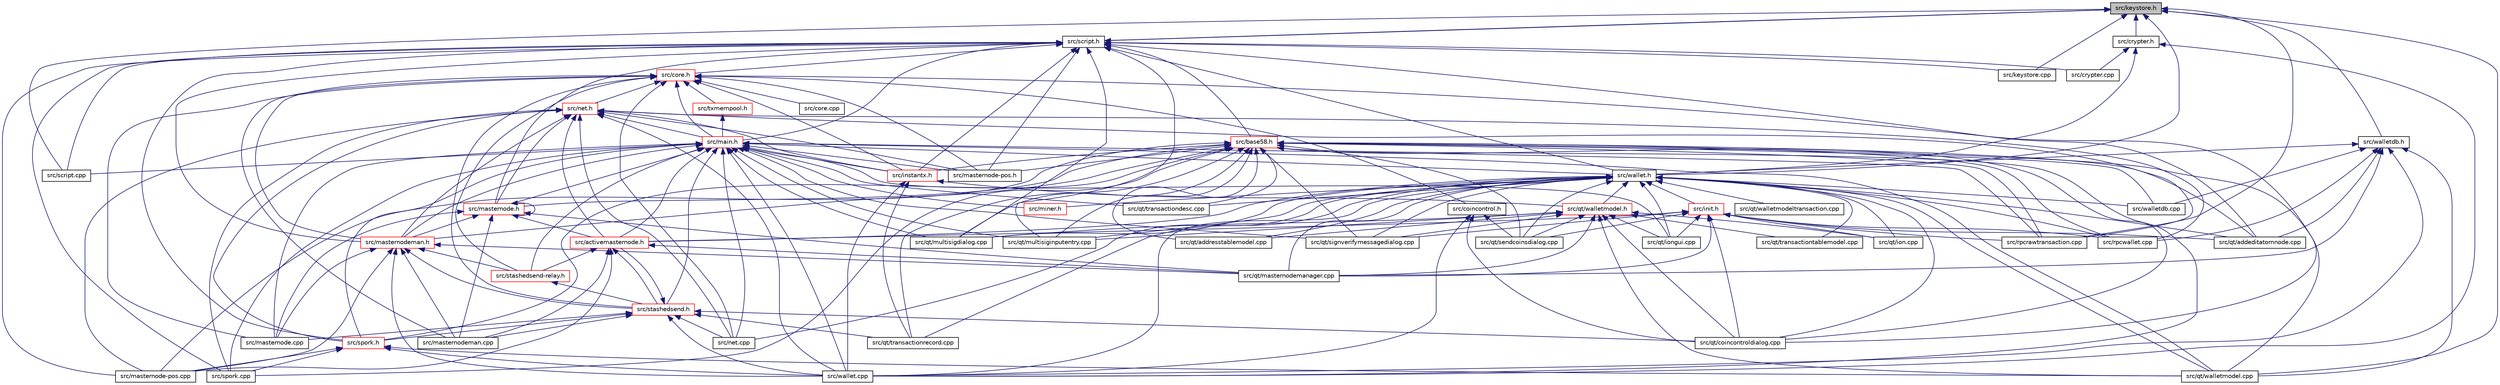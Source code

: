 digraph "src/keystore.h"
{
  edge [fontname="Helvetica",fontsize="10",labelfontname="Helvetica",labelfontsize="10"];
  node [fontname="Helvetica",fontsize="10",shape=record];
  Node64 [label="src/keystore.h",height=0.2,width=0.4,color="black", fillcolor="grey75", style="filled", fontcolor="black"];
  Node64 -> Node65 [dir="back",color="midnightblue",fontsize="10",style="solid",fontname="Helvetica"];
  Node65 [label="src/script.h",height=0.2,width=0.4,color="black", fillcolor="white", style="filled",URL="$script_8h.html"];
  Node65 -> Node66 [dir="back",color="midnightblue",fontsize="10",style="solid",fontname="Helvetica"];
  Node66 [label="src/core.h",height=0.2,width=0.4,color="red", fillcolor="white", style="filled",URL="$core_8h.html"];
  Node66 -> Node67 [dir="back",color="midnightblue",fontsize="10",style="solid",fontname="Helvetica"];
  Node67 [label="src/net.h",height=0.2,width=0.4,color="red", fillcolor="white", style="filled",URL="$net_8h.html"];
  Node67 -> Node68 [dir="back",color="midnightblue",fontsize="10",style="solid",fontname="Helvetica"];
  Node68 [label="src/activemasternode.h",height=0.2,width=0.4,color="red", fillcolor="white", style="filled",URL="$activemasternode_8h.html"];
  Node68 -> Node70 [dir="back",color="midnightblue",fontsize="10",style="solid",fontname="Helvetica"];
  Node70 [label="src/stashedsend.h",height=0.2,width=0.4,color="red", fillcolor="white", style="filled",URL="$stashedsend_8h.html"];
  Node70 -> Node68 [dir="back",color="midnightblue",fontsize="10",style="solid",fontname="Helvetica"];
  Node70 -> Node71 [dir="back",color="midnightblue",fontsize="10",style="solid",fontname="Helvetica"];
  Node71 [label="src/spork.h",height=0.2,width=0.4,color="red", fillcolor="white", style="filled",URL="$spork_8h.html"];
  Node71 -> Node76 [dir="back",color="midnightblue",fontsize="10",style="solid",fontname="Helvetica"];
  Node76 [label="src/masternode-pos.cpp",height=0.2,width=0.4,color="black", fillcolor="white", style="filled",URL="$masternode-pos_8cpp.html"];
  Node71 -> Node77 [dir="back",color="midnightblue",fontsize="10",style="solid",fontname="Helvetica"];
  Node77 [label="src/qt/walletmodel.cpp",height=0.2,width=0.4,color="black", fillcolor="white", style="filled",URL="$walletmodel_8cpp.html"];
  Node71 -> Node79 [dir="back",color="midnightblue",fontsize="10",style="solid",fontname="Helvetica"];
  Node79 [label="src/spork.cpp",height=0.2,width=0.4,color="black", fillcolor="white", style="filled",URL="$spork_8cpp.html"];
  Node71 -> Node80 [dir="back",color="midnightblue",fontsize="10",style="solid",fontname="Helvetica"];
  Node80 [label="src/wallet.cpp",height=0.2,width=0.4,color="black", fillcolor="white", style="filled",URL="$wallet_8cpp.html"];
  Node70 -> Node81 [dir="back",color="midnightblue",fontsize="10",style="solid",fontname="Helvetica"];
  Node81 [label="src/masternode.cpp",height=0.2,width=0.4,color="black", fillcolor="white", style="filled",URL="$masternode_8cpp.html"];
  Node70 -> Node82 [dir="back",color="midnightblue",fontsize="10",style="solid",fontname="Helvetica"];
  Node82 [label="src/masternodeman.cpp",height=0.2,width=0.4,color="black", fillcolor="white", style="filled",URL="$masternodeman_8cpp.html"];
  Node70 -> Node83 [dir="back",color="midnightblue",fontsize="10",style="solid",fontname="Helvetica"];
  Node83 [label="src/net.cpp",height=0.2,width=0.4,color="black", fillcolor="white", style="filled",URL="$net_8cpp.html"];
  Node70 -> Node84 [dir="back",color="midnightblue",fontsize="10",style="solid",fontname="Helvetica"];
  Node84 [label="src/qt/coincontroldialog.cpp",height=0.2,width=0.4,color="black", fillcolor="white", style="filled",URL="$coincontroldialog_8cpp.html"];
  Node70 -> Node86 [dir="back",color="midnightblue",fontsize="10",style="solid",fontname="Helvetica"];
  Node86 [label="src/qt/transactionrecord.cpp",height=0.2,width=0.4,color="black", fillcolor="white", style="filled",URL="$transactionrecord_8cpp.html"];
  Node70 -> Node80 [dir="back",color="midnightblue",fontsize="10",style="solid",fontname="Helvetica"];
  Node68 -> Node88 [dir="back",color="midnightblue",fontsize="10",style="solid",fontname="Helvetica"];
  Node88 [label="src/stashedsend-relay.h",height=0.2,width=0.4,color="red", fillcolor="white", style="filled",URL="$stashedsend-relay_8h.html"];
  Node88 -> Node70 [dir="back",color="midnightblue",fontsize="10",style="solid",fontname="Helvetica"];
  Node68 -> Node76 [dir="back",color="midnightblue",fontsize="10",style="solid",fontname="Helvetica"];
  Node68 -> Node82 [dir="back",color="midnightblue",fontsize="10",style="solid",fontname="Helvetica"];
  Node68 -> Node90 [dir="back",color="midnightblue",fontsize="10",style="solid",fontname="Helvetica"];
  Node90 [label="src/qt/masternodemanager.cpp",height=0.2,width=0.4,color="black", fillcolor="white", style="filled",URL="$masternodemanager_8cpp.html"];
  Node67 -> Node92 [dir="back",color="midnightblue",fontsize="10",style="solid",fontname="Helvetica"];
  Node92 [label="src/masternode.h",height=0.2,width=0.4,color="red", fillcolor="white", style="filled",URL="$masternode_8h.html"];
  Node92 -> Node68 [dir="back",color="midnightblue",fontsize="10",style="solid",fontname="Helvetica"];
  Node92 -> Node92 [dir="back",color="midnightblue",fontsize="10",style="solid",fontname="Helvetica"];
  Node92 -> Node93 [dir="back",color="midnightblue",fontsize="10",style="solid",fontname="Helvetica"];
  Node93 [label="src/masternodeman.h",height=0.2,width=0.4,color="red", fillcolor="white", style="filled",URL="$masternodeman_8h.html"];
  Node93 -> Node70 [dir="back",color="midnightblue",fontsize="10",style="solid",fontname="Helvetica"];
  Node93 -> Node88 [dir="back",color="midnightblue",fontsize="10",style="solid",fontname="Helvetica"];
  Node93 -> Node76 [dir="back",color="midnightblue",fontsize="10",style="solid",fontname="Helvetica"];
  Node93 -> Node81 [dir="back",color="midnightblue",fontsize="10",style="solid",fontname="Helvetica"];
  Node93 -> Node82 [dir="back",color="midnightblue",fontsize="10",style="solid",fontname="Helvetica"];
  Node93 -> Node90 [dir="back",color="midnightblue",fontsize="10",style="solid",fontname="Helvetica"];
  Node93 -> Node80 [dir="back",color="midnightblue",fontsize="10",style="solid",fontname="Helvetica"];
  Node92 -> Node81 [dir="back",color="midnightblue",fontsize="10",style="solid",fontname="Helvetica"];
  Node92 -> Node82 [dir="back",color="midnightblue",fontsize="10",style="solid",fontname="Helvetica"];
  Node92 -> Node90 [dir="back",color="midnightblue",fontsize="10",style="solid",fontname="Helvetica"];
  Node67 -> Node97 [dir="back",color="midnightblue",fontsize="10",style="solid",fontname="Helvetica"];
  Node97 [label="src/main.h",height=0.2,width=0.4,color="red", fillcolor="white", style="filled",URL="$main_8h.html"];
  Node97 -> Node92 [dir="back",color="midnightblue",fontsize="10",style="solid",fontname="Helvetica"];
  Node97 -> Node68 [dir="back",color="midnightblue",fontsize="10",style="solid",fontname="Helvetica"];
  Node97 -> Node98 [dir="back",color="midnightblue",fontsize="10",style="solid",fontname="Helvetica"];
  Node98 [label="src/wallet.h",height=0.2,width=0.4,color="black", fillcolor="white", style="filled",URL="$wallet_8h.html"];
  Node98 -> Node99 [dir="back",color="midnightblue",fontsize="10",style="solid",fontname="Helvetica"];
  Node99 [label="src/init.h",height=0.2,width=0.4,color="red", fillcolor="white", style="filled",URL="$init_8h.html"];
  Node99 -> Node68 [dir="back",color="midnightblue",fontsize="10",style="solid",fontname="Helvetica"];
  Node99 -> Node102 [dir="back",color="midnightblue",fontsize="10",style="solid",fontname="Helvetica"];
  Node102 [label="src/qt/addeditatomnode.cpp",height=0.2,width=0.4,color="black", fillcolor="white", style="filled",URL="$addeditatomnode_8cpp.html"];
  Node99 -> Node84 [dir="back",color="midnightblue",fontsize="10",style="solid",fontname="Helvetica"];
  Node99 -> Node104 [dir="back",color="midnightblue",fontsize="10",style="solid",fontname="Helvetica"];
  Node104 [label="src/qt/ion.cpp",height=0.2,width=0.4,color="black", fillcolor="white", style="filled",URL="$ion_8cpp.html"];
  Node99 -> Node105 [dir="back",color="midnightblue",fontsize="10",style="solid",fontname="Helvetica"];
  Node105 [label="src/qt/iongui.cpp",height=0.2,width=0.4,color="black", fillcolor="white", style="filled",URL="$iongui_8cpp.html"];
  Node99 -> Node90 [dir="back",color="midnightblue",fontsize="10",style="solid",fontname="Helvetica"];
  Node99 -> Node107 [dir="back",color="midnightblue",fontsize="10",style="solid",fontname="Helvetica"];
  Node107 [label="src/qt/sendcoinsdialog.cpp",height=0.2,width=0.4,color="black", fillcolor="white", style="filled",URL="$sendcoinsdialog_8cpp.html"];
  Node99 -> Node108 [dir="back",color="midnightblue",fontsize="10",style="solid",fontname="Helvetica"];
  Node108 [label="src/qt/signverifymessagedialog.cpp",height=0.2,width=0.4,color="black", fillcolor="white", style="filled",URL="$signverifymessagedialog_8cpp.html"];
  Node99 -> Node112 [dir="back",color="midnightblue",fontsize="10",style="solid",fontname="Helvetica"];
  Node112 [label="src/rpcrawtransaction.cpp",height=0.2,width=0.4,color="black", fillcolor="white", style="filled",URL="$rpcrawtransaction_8cpp.html"];
  Node99 -> Node114 [dir="back",color="midnightblue",fontsize="10",style="solid",fontname="Helvetica"];
  Node114 [label="src/rpcwallet.cpp",height=0.2,width=0.4,color="black", fillcolor="white", style="filled",URL="$rpcwallet_8cpp.html"];
  Node98 -> Node68 [dir="back",color="midnightblue",fontsize="10",style="solid",fontname="Helvetica"];
  Node98 -> Node116 [dir="back",color="midnightblue",fontsize="10",style="solid",fontname="Helvetica"];
  Node116 [label="src/miner.h",height=0.2,width=0.4,color="red", fillcolor="white", style="filled",URL="$miner_8h.html"];
  Node98 -> Node83 [dir="back",color="midnightblue",fontsize="10",style="solid",fontname="Helvetica"];
  Node98 -> Node102 [dir="back",color="midnightblue",fontsize="10",style="solid",fontname="Helvetica"];
  Node98 -> Node117 [dir="back",color="midnightblue",fontsize="10",style="solid",fontname="Helvetica"];
  Node117 [label="src/qt/walletmodel.h",height=0.2,width=0.4,color="red", fillcolor="white", style="filled",URL="$walletmodel_8h.html"];
  Node117 -> Node118 [dir="back",color="midnightblue",fontsize="10",style="solid",fontname="Helvetica"];
  Node118 [label="src/qt/addresstablemodel.cpp",height=0.2,width=0.4,color="black", fillcolor="white", style="filled",URL="$addresstablemodel_8cpp.html"];
  Node117 -> Node84 [dir="back",color="midnightblue",fontsize="10",style="solid",fontname="Helvetica"];
  Node117 -> Node104 [dir="back",color="midnightblue",fontsize="10",style="solid",fontname="Helvetica"];
  Node117 -> Node105 [dir="back",color="midnightblue",fontsize="10",style="solid",fontname="Helvetica"];
  Node117 -> Node90 [dir="back",color="midnightblue",fontsize="10",style="solid",fontname="Helvetica"];
  Node117 -> Node124 [dir="back",color="midnightblue",fontsize="10",style="solid",fontname="Helvetica"];
  Node124 [label="src/qt/multisigdialog.cpp",height=0.2,width=0.4,color="black", fillcolor="white", style="filled",URL="$multisigdialog_8cpp.html"];
  Node117 -> Node126 [dir="back",color="midnightblue",fontsize="10",style="solid",fontname="Helvetica"];
  Node126 [label="src/qt/multisiginputentry.cpp",height=0.2,width=0.4,color="black", fillcolor="white", style="filled",URL="$multisiginputentry_8cpp.html"];
  Node117 -> Node107 [dir="back",color="midnightblue",fontsize="10",style="solid",fontname="Helvetica"];
  Node117 -> Node108 [dir="back",color="midnightblue",fontsize="10",style="solid",fontname="Helvetica"];
  Node117 -> Node128 [dir="back",color="midnightblue",fontsize="10",style="solid",fontname="Helvetica"];
  Node128 [label="src/qt/transactiontablemodel.cpp",height=0.2,width=0.4,color="black", fillcolor="white", style="filled",URL="$transactiontablemodel_8cpp.html"];
  Node117 -> Node77 [dir="back",color="midnightblue",fontsize="10",style="solid",fontname="Helvetica"];
  Node98 -> Node118 [dir="back",color="midnightblue",fontsize="10",style="solid",fontname="Helvetica"];
  Node98 -> Node84 [dir="back",color="midnightblue",fontsize="10",style="solid",fontname="Helvetica"];
  Node98 -> Node104 [dir="back",color="midnightblue",fontsize="10",style="solid",fontname="Helvetica"];
  Node98 -> Node105 [dir="back",color="midnightblue",fontsize="10",style="solid",fontname="Helvetica"];
  Node98 -> Node90 [dir="back",color="midnightblue",fontsize="10",style="solid",fontname="Helvetica"];
  Node98 -> Node124 [dir="back",color="midnightblue",fontsize="10",style="solid",fontname="Helvetica"];
  Node98 -> Node126 [dir="back",color="midnightblue",fontsize="10",style="solid",fontname="Helvetica"];
  Node98 -> Node107 [dir="back",color="midnightblue",fontsize="10",style="solid",fontname="Helvetica"];
  Node98 -> Node108 [dir="back",color="midnightblue",fontsize="10",style="solid",fontname="Helvetica"];
  Node98 -> Node130 [dir="back",color="midnightblue",fontsize="10",style="solid",fontname="Helvetica"];
  Node130 [label="src/qt/transactiondesc.cpp",height=0.2,width=0.4,color="black", fillcolor="white", style="filled",URL="$transactiondesc_8cpp.html"];
  Node98 -> Node86 [dir="back",color="midnightblue",fontsize="10",style="solid",fontname="Helvetica"];
  Node98 -> Node128 [dir="back",color="midnightblue",fontsize="10",style="solid",fontname="Helvetica"];
  Node98 -> Node77 [dir="back",color="midnightblue",fontsize="10",style="solid",fontname="Helvetica"];
  Node98 -> Node120 [dir="back",color="midnightblue",fontsize="10",style="solid",fontname="Helvetica"];
  Node120 [label="src/qt/walletmodeltransaction.cpp",height=0.2,width=0.4,color="black", fillcolor="white", style="filled",URL="$walletmodeltransaction_8cpp.html"];
  Node98 -> Node114 [dir="back",color="midnightblue",fontsize="10",style="solid",fontname="Helvetica"];
  Node98 -> Node80 [dir="back",color="midnightblue",fontsize="10",style="solid",fontname="Helvetica"];
  Node98 -> Node131 [dir="back",color="midnightblue",fontsize="10",style="solid",fontname="Helvetica"];
  Node131 [label="src/walletdb.cpp",height=0.2,width=0.4,color="black", fillcolor="white", style="filled",URL="$walletdb_8cpp.html"];
  Node97 -> Node70 [dir="back",color="midnightblue",fontsize="10",style="solid",fontname="Helvetica"];
  Node97 -> Node93 [dir="back",color="midnightblue",fontsize="10",style="solid",fontname="Helvetica"];
  Node97 -> Node88 [dir="back",color="midnightblue",fontsize="10",style="solid",fontname="Helvetica"];
  Node97 -> Node71 [dir="back",color="midnightblue",fontsize="10",style="solid",fontname="Helvetica"];
  Node97 -> Node138 [dir="back",color="midnightblue",fontsize="10",style="solid",fontname="Helvetica"];
  Node138 [label="src/instantx.h",height=0.2,width=0.4,color="red", fillcolor="white", style="filled",URL="$instantx_8h.html"];
  Node138 -> Node117 [dir="back",color="midnightblue",fontsize="10",style="solid",fontname="Helvetica"];
  Node138 -> Node86 [dir="back",color="midnightblue",fontsize="10",style="solid",fontname="Helvetica"];
  Node138 -> Node80 [dir="back",color="midnightblue",fontsize="10",style="solid",fontname="Helvetica"];
  Node97 -> Node141 [dir="back",color="midnightblue",fontsize="10",style="solid",fontname="Helvetica"];
  Node141 [label="src/masternode-pos.h",height=0.2,width=0.4,color="black", fillcolor="white", style="filled",URL="$masternode-pos_8h.html"];
  Node97 -> Node81 [dir="back",color="midnightblue",fontsize="10",style="solid",fontname="Helvetica"];
  Node97 -> Node116 [dir="back",color="midnightblue",fontsize="10",style="solid",fontname="Helvetica"];
  Node97 -> Node83 [dir="back",color="midnightblue",fontsize="10",style="solid",fontname="Helvetica"];
  Node97 -> Node105 [dir="back",color="midnightblue",fontsize="10",style="solid",fontname="Helvetica"];
  Node97 -> Node124 [dir="back",color="midnightblue",fontsize="10",style="solid",fontname="Helvetica"];
  Node97 -> Node126 [dir="back",color="midnightblue",fontsize="10",style="solid",fontname="Helvetica"];
  Node97 -> Node108 [dir="back",color="midnightblue",fontsize="10",style="solid",fontname="Helvetica"];
  Node97 -> Node130 [dir="back",color="midnightblue",fontsize="10",style="solid",fontname="Helvetica"];
  Node97 -> Node77 [dir="back",color="midnightblue",fontsize="10",style="solid",fontname="Helvetica"];
  Node97 -> Node112 [dir="back",color="midnightblue",fontsize="10",style="solid",fontname="Helvetica"];
  Node97 -> Node149 [dir="back",color="midnightblue",fontsize="10",style="solid",fontname="Helvetica"];
  Node149 [label="src/script.cpp",height=0.2,width=0.4,color="black", fillcolor="white", style="filled",URL="$script_8cpp.html"];
  Node97 -> Node79 [dir="back",color="midnightblue",fontsize="10",style="solid",fontname="Helvetica"];
  Node97 -> Node80 [dir="back",color="midnightblue",fontsize="10",style="solid",fontname="Helvetica"];
  Node67 -> Node93 [dir="back",color="midnightblue",fontsize="10",style="solid",fontname="Helvetica"];
  Node67 -> Node71 [dir="back",color="midnightblue",fontsize="10",style="solid",fontname="Helvetica"];
  Node67 -> Node138 [dir="back",color="midnightblue",fontsize="10",style="solid",fontname="Helvetica"];
  Node67 -> Node76 [dir="back",color="midnightblue",fontsize="10",style="solid",fontname="Helvetica"];
  Node67 -> Node141 [dir="back",color="midnightblue",fontsize="10",style="solid",fontname="Helvetica"];
  Node67 -> Node83 [dir="back",color="midnightblue",fontsize="10",style="solid",fontname="Helvetica"];
  Node67 -> Node112 [dir="back",color="midnightblue",fontsize="10",style="solid",fontname="Helvetica"];
  Node67 -> Node114 [dir="back",color="midnightblue",fontsize="10",style="solid",fontname="Helvetica"];
  Node67 -> Node79 [dir="back",color="midnightblue",fontsize="10",style="solid",fontname="Helvetica"];
  Node67 -> Node80 [dir="back",color="midnightblue",fontsize="10",style="solid",fontname="Helvetica"];
  Node66 -> Node97 [dir="back",color="midnightblue",fontsize="10",style="solid",fontname="Helvetica"];
  Node66 -> Node157 [dir="back",color="midnightblue",fontsize="10",style="solid",fontname="Helvetica"];
  Node157 [label="src/txmempool.h",height=0.2,width=0.4,color="red", fillcolor="white", style="filled",URL="$txmempool_8h.html"];
  Node157 -> Node97 [dir="back",color="midnightblue",fontsize="10",style="solid",fontname="Helvetica"];
  Node66 -> Node70 [dir="back",color="midnightblue",fontsize="10",style="solid",fontname="Helvetica"];
  Node66 -> Node93 [dir="back",color="midnightblue",fontsize="10",style="solid",fontname="Helvetica"];
  Node66 -> Node88 [dir="back",color="midnightblue",fontsize="10",style="solid",fontname="Helvetica"];
  Node66 -> Node159 [dir="back",color="midnightblue",fontsize="10",style="solid",fontname="Helvetica"];
  Node159 [label="src/coincontrol.h",height=0.2,width=0.4,color="black", fillcolor="white", style="filled",URL="$coincontrol_8h.html"];
  Node159 -> Node84 [dir="back",color="midnightblue",fontsize="10",style="solid",fontname="Helvetica"];
  Node159 -> Node107 [dir="back",color="midnightblue",fontsize="10",style="solid",fontname="Helvetica"];
  Node159 -> Node80 [dir="back",color="midnightblue",fontsize="10",style="solid",fontname="Helvetica"];
  Node66 -> Node160 [dir="back",color="midnightblue",fontsize="10",style="solid",fontname="Helvetica"];
  Node160 [label="src/core.cpp",height=0.2,width=0.4,color="black", fillcolor="white", style="filled",URL="$core_8cpp.html"];
  Node66 -> Node138 [dir="back",color="midnightblue",fontsize="10",style="solid",fontname="Helvetica"];
  Node66 -> Node141 [dir="back",color="midnightblue",fontsize="10",style="solid",fontname="Helvetica"];
  Node66 -> Node81 [dir="back",color="midnightblue",fontsize="10",style="solid",fontname="Helvetica"];
  Node66 -> Node82 [dir="back",color="midnightblue",fontsize="10",style="solid",fontname="Helvetica"];
  Node66 -> Node83 [dir="back",color="midnightblue",fontsize="10",style="solid",fontname="Helvetica"];
  Node66 -> Node84 [dir="back",color="midnightblue",fontsize="10",style="solid",fontname="Helvetica"];
  Node65 -> Node64 [dir="back",color="midnightblue",fontsize="10",style="solid",fontname="Helvetica"];
  Node65 -> Node161 [dir="back",color="midnightblue",fontsize="10",style="solid",fontname="Helvetica"];
  Node161 [label="src/base58.h",height=0.2,width=0.4,color="red", fillcolor="white", style="filled",URL="$base58_8h.html"];
  Node161 -> Node92 [dir="back",color="midnightblue",fontsize="10",style="solid",fontname="Helvetica"];
  Node161 -> Node93 [dir="back",color="midnightblue",fontsize="10",style="solid",fontname="Helvetica"];
  Node161 -> Node71 [dir="back",color="midnightblue",fontsize="10",style="solid",fontname="Helvetica"];
  Node161 -> Node138 [dir="back",color="midnightblue",fontsize="10",style="solid",fontname="Helvetica"];
  Node161 -> Node76 [dir="back",color="midnightblue",fontsize="10",style="solid",fontname="Helvetica"];
  Node161 -> Node141 [dir="back",color="midnightblue",fontsize="10",style="solid",fontname="Helvetica"];
  Node161 -> Node102 [dir="back",color="midnightblue",fontsize="10",style="solid",fontname="Helvetica"];
  Node161 -> Node118 [dir="back",color="midnightblue",fontsize="10",style="solid",fontname="Helvetica"];
  Node161 -> Node84 [dir="back",color="midnightblue",fontsize="10",style="solid",fontname="Helvetica"];
  Node161 -> Node124 [dir="back",color="midnightblue",fontsize="10",style="solid",fontname="Helvetica"];
  Node161 -> Node126 [dir="back",color="midnightblue",fontsize="10",style="solid",fontname="Helvetica"];
  Node161 -> Node107 [dir="back",color="midnightblue",fontsize="10",style="solid",fontname="Helvetica"];
  Node161 -> Node108 [dir="back",color="midnightblue",fontsize="10",style="solid",fontname="Helvetica"];
  Node161 -> Node130 [dir="back",color="midnightblue",fontsize="10",style="solid",fontname="Helvetica"];
  Node161 -> Node86 [dir="back",color="midnightblue",fontsize="10",style="solid",fontname="Helvetica"];
  Node161 -> Node77 [dir="back",color="midnightblue",fontsize="10",style="solid",fontname="Helvetica"];
  Node161 -> Node112 [dir="back",color="midnightblue",fontsize="10",style="solid",fontname="Helvetica"];
  Node161 -> Node114 [dir="back",color="midnightblue",fontsize="10",style="solid",fontname="Helvetica"];
  Node161 -> Node79 [dir="back",color="midnightblue",fontsize="10",style="solid",fontname="Helvetica"];
  Node161 -> Node80 [dir="back",color="midnightblue",fontsize="10",style="solid",fontname="Helvetica"];
  Node161 -> Node131 [dir="back",color="midnightblue",fontsize="10",style="solid",fontname="Helvetica"];
  Node65 -> Node97 [dir="back",color="midnightblue",fontsize="10",style="solid",fontname="Helvetica"];
  Node65 -> Node92 [dir="back",color="midnightblue",fontsize="10",style="solid",fontname="Helvetica"];
  Node65 -> Node98 [dir="back",color="midnightblue",fontsize="10",style="solid",fontname="Helvetica"];
  Node65 -> Node93 [dir="back",color="midnightblue",fontsize="10",style="solid",fontname="Helvetica"];
  Node65 -> Node165 [dir="back",color="midnightblue",fontsize="10",style="solid",fontname="Helvetica"];
  Node165 [label="src/crypter.cpp",height=0.2,width=0.4,color="black", fillcolor="white", style="filled",URL="$crypter_8cpp.html"];
  Node65 -> Node71 [dir="back",color="midnightblue",fontsize="10",style="solid",fontname="Helvetica"];
  Node65 -> Node138 [dir="back",color="midnightblue",fontsize="10",style="solid",fontname="Helvetica"];
  Node65 -> Node166 [dir="back",color="midnightblue",fontsize="10",style="solid",fontname="Helvetica"];
  Node166 [label="src/keystore.cpp",height=0.2,width=0.4,color="black", fillcolor="white", style="filled",URL="$keystore_8cpp.html"];
  Node65 -> Node76 [dir="back",color="midnightblue",fontsize="10",style="solid",fontname="Helvetica"];
  Node65 -> Node141 [dir="back",color="midnightblue",fontsize="10",style="solid",fontname="Helvetica"];
  Node65 -> Node102 [dir="back",color="midnightblue",fontsize="10",style="solid",fontname="Helvetica"];
  Node65 -> Node124 [dir="back",color="midnightblue",fontsize="10",style="solid",fontname="Helvetica"];
  Node65 -> Node126 [dir="back",color="midnightblue",fontsize="10",style="solid",fontname="Helvetica"];
  Node65 -> Node149 [dir="back",color="midnightblue",fontsize="10",style="solid",fontname="Helvetica"];
  Node65 -> Node79 [dir="back",color="midnightblue",fontsize="10",style="solid",fontname="Helvetica"];
  Node64 -> Node167 [dir="back",color="midnightblue",fontsize="10",style="solid",fontname="Helvetica"];
  Node167 [label="src/walletdb.h",height=0.2,width=0.4,color="black", fillcolor="white", style="filled",URL="$walletdb_8h.html"];
  Node167 -> Node98 [dir="back",color="midnightblue",fontsize="10",style="solid",fontname="Helvetica"];
  Node167 -> Node102 [dir="back",color="midnightblue",fontsize="10",style="solid",fontname="Helvetica"];
  Node167 -> Node90 [dir="back",color="midnightblue",fontsize="10",style="solid",fontname="Helvetica"];
  Node167 -> Node77 [dir="back",color="midnightblue",fontsize="10",style="solid",fontname="Helvetica"];
  Node167 -> Node114 [dir="back",color="midnightblue",fontsize="10",style="solid",fontname="Helvetica"];
  Node167 -> Node80 [dir="back",color="midnightblue",fontsize="10",style="solid",fontname="Helvetica"];
  Node167 -> Node131 [dir="back",color="midnightblue",fontsize="10",style="solid",fontname="Helvetica"];
  Node64 -> Node168 [dir="back",color="midnightblue",fontsize="10",style="solid",fontname="Helvetica"];
  Node168 [label="src/crypter.h",height=0.2,width=0.4,color="black", fillcolor="white", style="filled",URL="$crypter_8h.html"];
  Node168 -> Node98 [dir="back",color="midnightblue",fontsize="10",style="solid",fontname="Helvetica"];
  Node168 -> Node165 [dir="back",color="midnightblue",fontsize="10",style="solid",fontname="Helvetica"];
  Node168 -> Node80 [dir="back",color="midnightblue",fontsize="10",style="solid",fontname="Helvetica"];
  Node64 -> Node98 [dir="back",color="midnightblue",fontsize="10",style="solid",fontname="Helvetica"];
  Node64 -> Node166 [dir="back",color="midnightblue",fontsize="10",style="solid",fontname="Helvetica"];
  Node64 -> Node77 [dir="back",color="midnightblue",fontsize="10",style="solid",fontname="Helvetica"];
  Node64 -> Node112 [dir="back",color="midnightblue",fontsize="10",style="solid",fontname="Helvetica"];
  Node64 -> Node149 [dir="back",color="midnightblue",fontsize="10",style="solid",fontname="Helvetica"];
}
